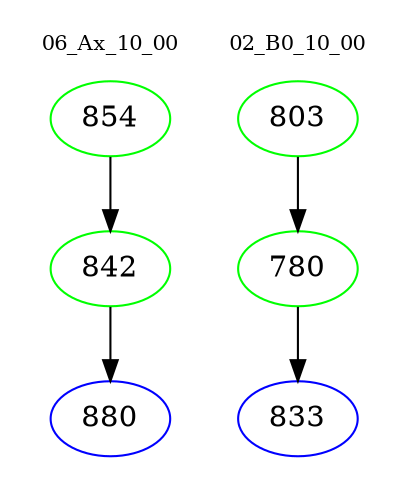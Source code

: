 digraph{
subgraph cluster_0 {
color = white
label = "06_Ax_10_00";
fontsize=10;
T0_854 [label="854", color="green"]
T0_854 -> T0_842 [color="black"]
T0_842 [label="842", color="green"]
T0_842 -> T0_880 [color="black"]
T0_880 [label="880", color="blue"]
}
subgraph cluster_1 {
color = white
label = "02_B0_10_00";
fontsize=10;
T1_803 [label="803", color="green"]
T1_803 -> T1_780 [color="black"]
T1_780 [label="780", color="green"]
T1_780 -> T1_833 [color="black"]
T1_833 [label="833", color="blue"]
}
}
